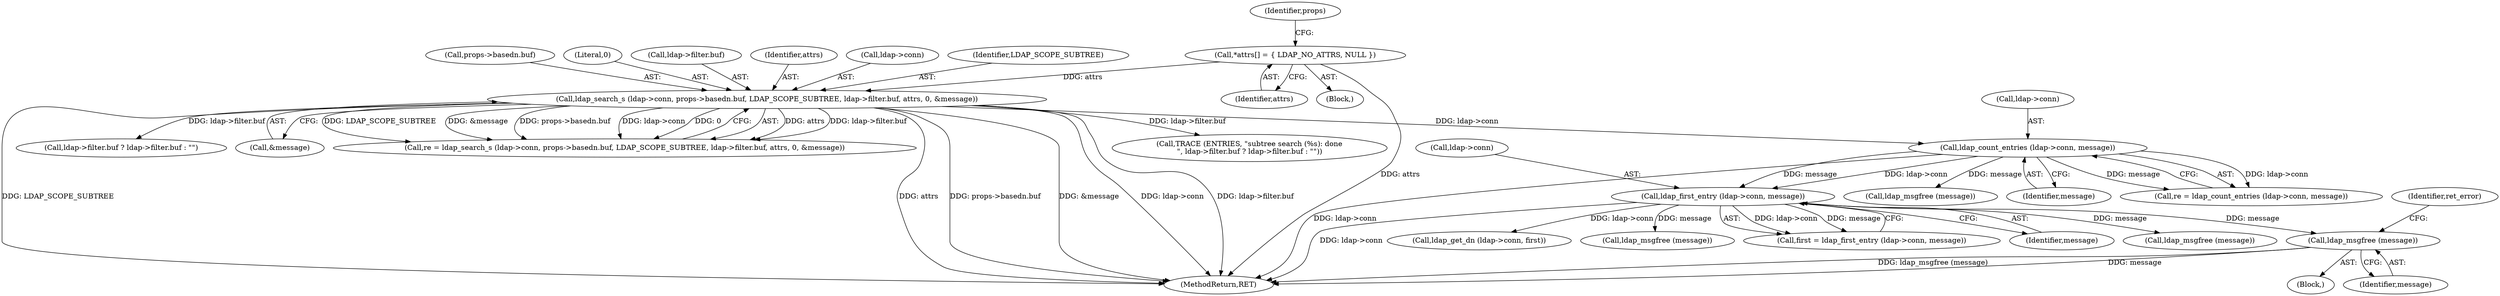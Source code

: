 digraph "0_webserver_fbda667221c51f0aa476a02366e0cf66cb012f88@API" {
"1000279" [label="(Call,ldap_msgfree (message))"];
"1000253" [label="(Call,ldap_first_entry (ldap->conn, message))"];
"1000237" [label="(Call,ldap_count_entries (ldap->conn, message))"];
"1000180" [label="(Call,ldap_search_s (ldap->conn, props->basedn.buf, LDAP_SCOPE_SUBTREE, ldap->filter.buf, attrs, 0, &message))"];
"1000120" [label="(Call,*attrs[] = { LDAP_NO_ATTRS, NULL })"];
"1000189" [label="(Identifier,LDAP_SCOPE_SUBTREE)"];
"1000184" [label="(Call,props->basedn.buf)"];
"1000283" [label="(Call,ldap_msgfree (message))"];
"1000247" [label="(Call,ldap_msgfree (message))"];
"1000279" [label="(Call,ldap_msgfree (message))"];
"1000220" [label="(Call,TRACE (ENTRIES, \"subtree search (%s): done\n\", ldap->filter.buf ? ldap->filter.buf : \"\"))"];
"1000235" [label="(Call,re = ldap_count_entries (ldap->conn, message))"];
"1000223" [label="(Call,ldap->filter.buf ? ldap->filter.buf : \"\")"];
"1000237" [label="(Call,ldap_count_entries (ldap->conn, message))"];
"1000197" [label="(Call,&message)"];
"1000278" [label="(Block,)"];
"1000251" [label="(Call,first = ldap_first_entry (ldap->conn, message))"];
"1000120" [label="(Call,*attrs[] = { LDAP_NO_ATTRS, NULL })"];
"1000180" [label="(Call,ldap_search_s (ldap->conn, props->basedn.buf, LDAP_SCOPE_SUBTREE, ldap->filter.buf, attrs, 0, &message))"];
"1000196" [label="(Literal,0)"];
"1000253" [label="(Call,ldap_first_entry (ldap->conn, message))"];
"1000124" [label="(Identifier,props)"];
"1000178" [label="(Call,re = ldap_search_s (ldap->conn, props->basedn.buf, LDAP_SCOPE_SUBTREE, ldap->filter.buf, attrs, 0, &message))"];
"1000190" [label="(Call,ldap->filter.buf)"];
"1000254" [label="(Call,ldap->conn)"];
"1000257" [label="(Identifier,message)"];
"1000263" [label="(Call,ldap_msgfree (message))"];
"1000241" [label="(Identifier,message)"];
"1000112" [label="(Block,)"];
"1000269" [label="(Call,ldap_get_dn (ldap->conn, first))"];
"1000282" [label="(Identifier,ret_error)"];
"1000238" [label="(Call,ldap->conn)"];
"1000195" [label="(Identifier,attrs)"];
"1000280" [label="(Identifier,message)"];
"1000181" [label="(Call,ldap->conn)"];
"1000121" [label="(Identifier,attrs)"];
"1000327" [label="(MethodReturn,RET)"];
"1000279" -> "1000278"  [label="AST: "];
"1000279" -> "1000280"  [label="CFG: "];
"1000280" -> "1000279"  [label="AST: "];
"1000282" -> "1000279"  [label="CFG: "];
"1000279" -> "1000327"  [label="DDG: message"];
"1000279" -> "1000327"  [label="DDG: ldap_msgfree (message)"];
"1000253" -> "1000279"  [label="DDG: message"];
"1000253" -> "1000251"  [label="AST: "];
"1000253" -> "1000257"  [label="CFG: "];
"1000254" -> "1000253"  [label="AST: "];
"1000257" -> "1000253"  [label="AST: "];
"1000251" -> "1000253"  [label="CFG: "];
"1000253" -> "1000327"  [label="DDG: ldap->conn"];
"1000253" -> "1000251"  [label="DDG: ldap->conn"];
"1000253" -> "1000251"  [label="DDG: message"];
"1000237" -> "1000253"  [label="DDG: ldap->conn"];
"1000237" -> "1000253"  [label="DDG: message"];
"1000253" -> "1000263"  [label="DDG: message"];
"1000253" -> "1000269"  [label="DDG: ldap->conn"];
"1000253" -> "1000283"  [label="DDG: message"];
"1000237" -> "1000235"  [label="AST: "];
"1000237" -> "1000241"  [label="CFG: "];
"1000238" -> "1000237"  [label="AST: "];
"1000241" -> "1000237"  [label="AST: "];
"1000235" -> "1000237"  [label="CFG: "];
"1000237" -> "1000327"  [label="DDG: ldap->conn"];
"1000237" -> "1000235"  [label="DDG: ldap->conn"];
"1000237" -> "1000235"  [label="DDG: message"];
"1000180" -> "1000237"  [label="DDG: ldap->conn"];
"1000237" -> "1000247"  [label="DDG: message"];
"1000180" -> "1000178"  [label="AST: "];
"1000180" -> "1000197"  [label="CFG: "];
"1000181" -> "1000180"  [label="AST: "];
"1000184" -> "1000180"  [label="AST: "];
"1000189" -> "1000180"  [label="AST: "];
"1000190" -> "1000180"  [label="AST: "];
"1000195" -> "1000180"  [label="AST: "];
"1000196" -> "1000180"  [label="AST: "];
"1000197" -> "1000180"  [label="AST: "];
"1000178" -> "1000180"  [label="CFG: "];
"1000180" -> "1000327"  [label="DDG: ldap->conn"];
"1000180" -> "1000327"  [label="DDG: ldap->filter.buf"];
"1000180" -> "1000327"  [label="DDG: LDAP_SCOPE_SUBTREE"];
"1000180" -> "1000327"  [label="DDG: attrs"];
"1000180" -> "1000327"  [label="DDG: props->basedn.buf"];
"1000180" -> "1000327"  [label="DDG: &message"];
"1000180" -> "1000178"  [label="DDG: attrs"];
"1000180" -> "1000178"  [label="DDG: ldap->filter.buf"];
"1000180" -> "1000178"  [label="DDG: LDAP_SCOPE_SUBTREE"];
"1000180" -> "1000178"  [label="DDG: &message"];
"1000180" -> "1000178"  [label="DDG: props->basedn.buf"];
"1000180" -> "1000178"  [label="DDG: ldap->conn"];
"1000180" -> "1000178"  [label="DDG: 0"];
"1000120" -> "1000180"  [label="DDG: attrs"];
"1000180" -> "1000220"  [label="DDG: ldap->filter.buf"];
"1000180" -> "1000223"  [label="DDG: ldap->filter.buf"];
"1000120" -> "1000112"  [label="AST: "];
"1000120" -> "1000121"  [label="CFG: "];
"1000121" -> "1000120"  [label="AST: "];
"1000124" -> "1000120"  [label="CFG: "];
"1000120" -> "1000327"  [label="DDG: attrs"];
}
